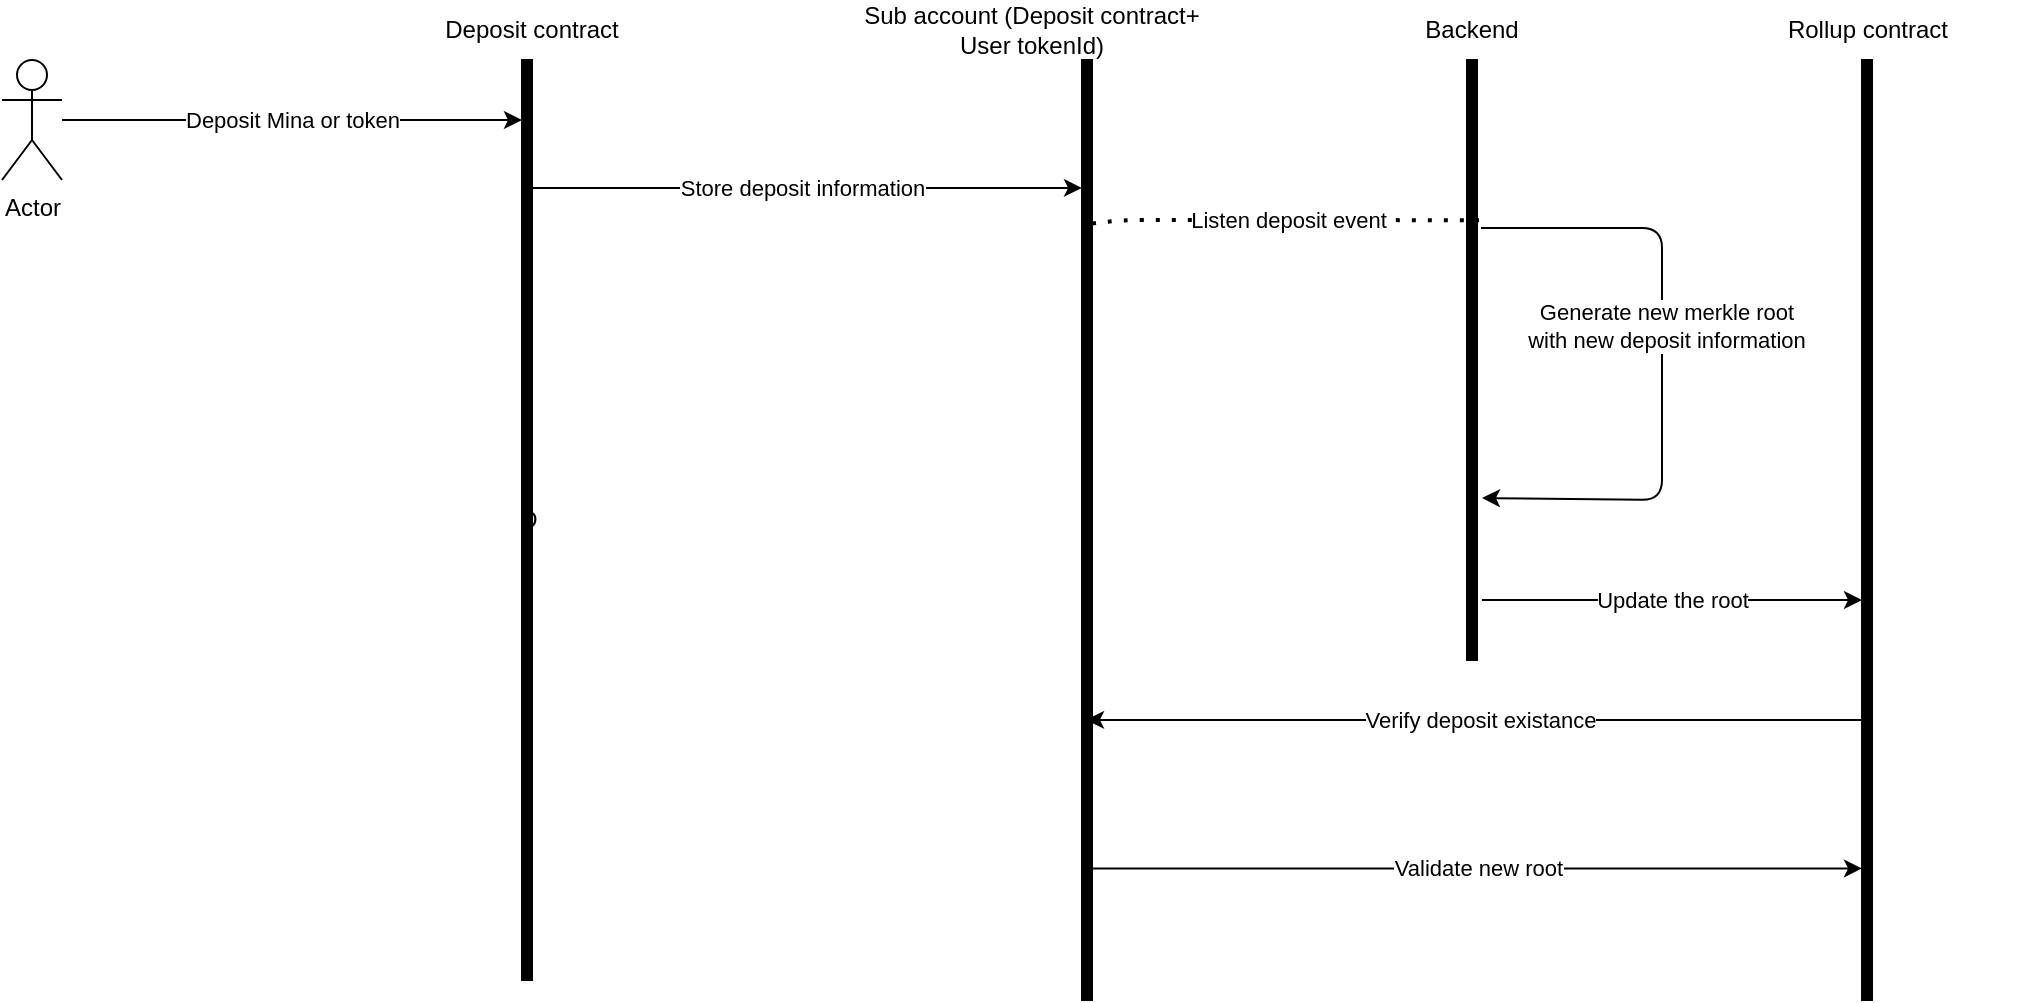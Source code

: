 <mxfile>
    <diagram id="9t62fphV6wk2fh-ekMFj" name="Page-1">
        <mxGraphModel dx="1709" dy="892" grid="1" gridSize="10" guides="1" tooltips="1" connect="1" arrows="1" fold="1" page="1" pageScale="1" pageWidth="1169" pageHeight="827" math="0" shadow="0">
            <root>
                <mxCell id="0"/>
                <mxCell id="1" parent="0"/>
                <mxCell id="12" value="Actor" style="shape=umlActor;verticalLabelPosition=bottom;verticalAlign=top;html=1;outlineConnect=0;" parent="1" vertex="1">
                    <mxGeometry x="60" y="40" width="30" height="60" as="geometry"/>
                </mxCell>
                <mxCell id="20" value="D" style="html=1;points=[];perimeter=orthogonalPerimeter;fillColor=strokeColor;" vertex="1" parent="1">
                    <mxGeometry x="320" y="40" width="5" height="460" as="geometry"/>
                </mxCell>
                <mxCell id="21" value="" style="html=1;points=[];perimeter=orthogonalPerimeter;fillColor=strokeColor;" vertex="1" parent="1">
                    <mxGeometry x="600" y="40" width="5" height="470" as="geometry"/>
                </mxCell>
                <mxCell id="22" value="" style="html=1;points=[];perimeter=orthogonalPerimeter;fillColor=strokeColor;" vertex="1" parent="1">
                    <mxGeometry x="990" y="40" width="5" height="470" as="geometry"/>
                </mxCell>
                <mxCell id="24" value="Deposit contract" style="text;html=1;strokeColor=none;fillColor=none;align=center;verticalAlign=middle;whiteSpace=wrap;rounded=0;" vertex="1" parent="1">
                    <mxGeometry x="240" y="10" width="170" height="30" as="geometry"/>
                </mxCell>
                <mxCell id="25" value="Sub account (Deposit contract+ User tokenId)" style="text;html=1;strokeColor=none;fillColor=none;align=center;verticalAlign=middle;whiteSpace=wrap;rounded=0;" vertex="1" parent="1">
                    <mxGeometry x="490" y="10" width="170" height="30" as="geometry"/>
                </mxCell>
                <mxCell id="26" value="Rollup contract" style="text;html=1;strokeColor=none;fillColor=none;align=center;verticalAlign=middle;whiteSpace=wrap;rounded=0;" vertex="1" parent="1">
                    <mxGeometry x="907.5" y="10" width="170" height="30" as="geometry"/>
                </mxCell>
                <mxCell id="27" value="" style="html=1;points=[];perimeter=orthogonalPerimeter;fillColor=strokeColor;" vertex="1" parent="1">
                    <mxGeometry x="792.5" y="40" width="5" height="300" as="geometry"/>
                </mxCell>
                <mxCell id="28" value="Backend" style="text;html=1;strokeColor=none;fillColor=none;align=center;verticalAlign=middle;whiteSpace=wrap;rounded=0;" vertex="1" parent="1">
                    <mxGeometry x="710" y="10" width="170" height="30" as="geometry"/>
                </mxCell>
                <mxCell id="29" value="Deposit Mina or token" style="endArrow=classic;html=1;" edge="1" parent="1" source="12" target="20">
                    <mxGeometry width="50" height="50" relative="1" as="geometry">
                        <mxPoint x="560" y="270" as="sourcePoint"/>
                        <mxPoint x="610" y="220" as="targetPoint"/>
                    </mxGeometry>
                </mxCell>
                <mxCell id="30" value="Store deposit information" style="endArrow=classic;html=1;exitX=0;exitY=0.139;exitDx=0;exitDy=0;exitPerimeter=0;" edge="1" parent="1" source="20" target="21">
                    <mxGeometry width="50" height="50" relative="1" as="geometry">
                        <mxPoint x="560" y="260" as="sourcePoint"/>
                        <mxPoint x="610" y="210" as="targetPoint"/>
                    </mxGeometry>
                </mxCell>
                <mxCell id="41" value="" style="endArrow=classic;html=1;exitX=1.4;exitY=0.28;exitDx=0;exitDy=0;exitPerimeter=0;entryX=1.5;entryY=0.73;entryDx=0;entryDy=0;entryPerimeter=0;" edge="1" parent="1" source="27" target="27">
                    <mxGeometry width="50" height="50" relative="1" as="geometry">
                        <mxPoint x="560" y="450" as="sourcePoint"/>
                        <mxPoint x="610" y="400" as="targetPoint"/>
                        <Array as="points">
                            <mxPoint x="890" y="124"/>
                            <mxPoint x="890" y="260"/>
                        </Array>
                    </mxGeometry>
                </mxCell>
                <mxCell id="42" value="Generate new merkle root &lt;br&gt;with new deposit information" style="edgeLabel;html=1;align=center;verticalAlign=middle;resizable=0;points=[];" vertex="1" connectable="0" parent="41">
                    <mxGeometry x="-0.123" y="2" relative="1" as="geometry">
                        <mxPoint as="offset"/>
                    </mxGeometry>
                </mxCell>
                <mxCell id="43" value="Update the root&lt;br&gt;" style="endArrow=classic;html=1;exitX=1.5;exitY=0.9;exitDx=0;exitDy=0;exitPerimeter=0;" edge="1" parent="1" source="27" target="22">
                    <mxGeometry width="50" height="50" relative="1" as="geometry">
                        <mxPoint x="560" y="440" as="sourcePoint"/>
                        <mxPoint x="610" y="390" as="targetPoint"/>
                    </mxGeometry>
                </mxCell>
                <mxCell id="44" value="" style="endArrow=classic;html=1;entryX=0.4;entryY=0.702;entryDx=0;entryDy=0;entryPerimeter=0;" edge="1" parent="1" source="22" target="21">
                    <mxGeometry width="50" height="50" relative="1" as="geometry">
                        <mxPoint x="560" y="440" as="sourcePoint"/>
                        <mxPoint x="610" y="390" as="targetPoint"/>
                        <Array as="points"/>
                    </mxGeometry>
                </mxCell>
                <mxCell id="45" value="Verify deposit existance" style="edgeLabel;html=1;align=center;verticalAlign=middle;resizable=0;points=[];" vertex="1" connectable="0" parent="44">
                    <mxGeometry x="-0.285" relative="1" as="geometry">
                        <mxPoint x="-53" as="offset"/>
                    </mxGeometry>
                </mxCell>
                <mxCell id="47" value="" style="endArrow=none;dashed=1;html=1;dashPattern=1 3;strokeWidth=2;exitX=1;exitY=0.174;exitDx=0;exitDy=0;exitPerimeter=0;entryX=1.2;entryY=0.267;entryDx=0;entryDy=0;entryPerimeter=0;" edge="1" parent="1" source="21" target="27">
                    <mxGeometry width="50" height="50" relative="1" as="geometry">
                        <mxPoint x="560" y="440" as="sourcePoint"/>
                        <mxPoint x="610" y="390" as="targetPoint"/>
                        <Array as="points">
                            <mxPoint x="620" y="120"/>
                            <mxPoint x="690" y="120"/>
                        </Array>
                    </mxGeometry>
                </mxCell>
                <mxCell id="48" value="Listen deposit event" style="edgeLabel;html=1;align=center;verticalAlign=middle;resizable=0;points=[];" vertex="1" connectable="0" parent="47">
                    <mxGeometry x="-0.232" y="4" relative="1" as="geometry">
                        <mxPoint x="23" y="4" as="offset"/>
                    </mxGeometry>
                </mxCell>
                <mxCell id="49" value="Validate new root" style="endArrow=classic;html=1;entryX=0;entryY=0.86;entryDx=0;entryDy=0;entryPerimeter=0;" edge="1" parent="1" source="21" target="22">
                    <mxGeometry width="50" height="50" relative="1" as="geometry">
                        <mxPoint x="560" y="440" as="sourcePoint"/>
                        <mxPoint x="610" y="390" as="targetPoint"/>
                    </mxGeometry>
                </mxCell>
            </root>
        </mxGraphModel>
    </diagram>
</mxfile>